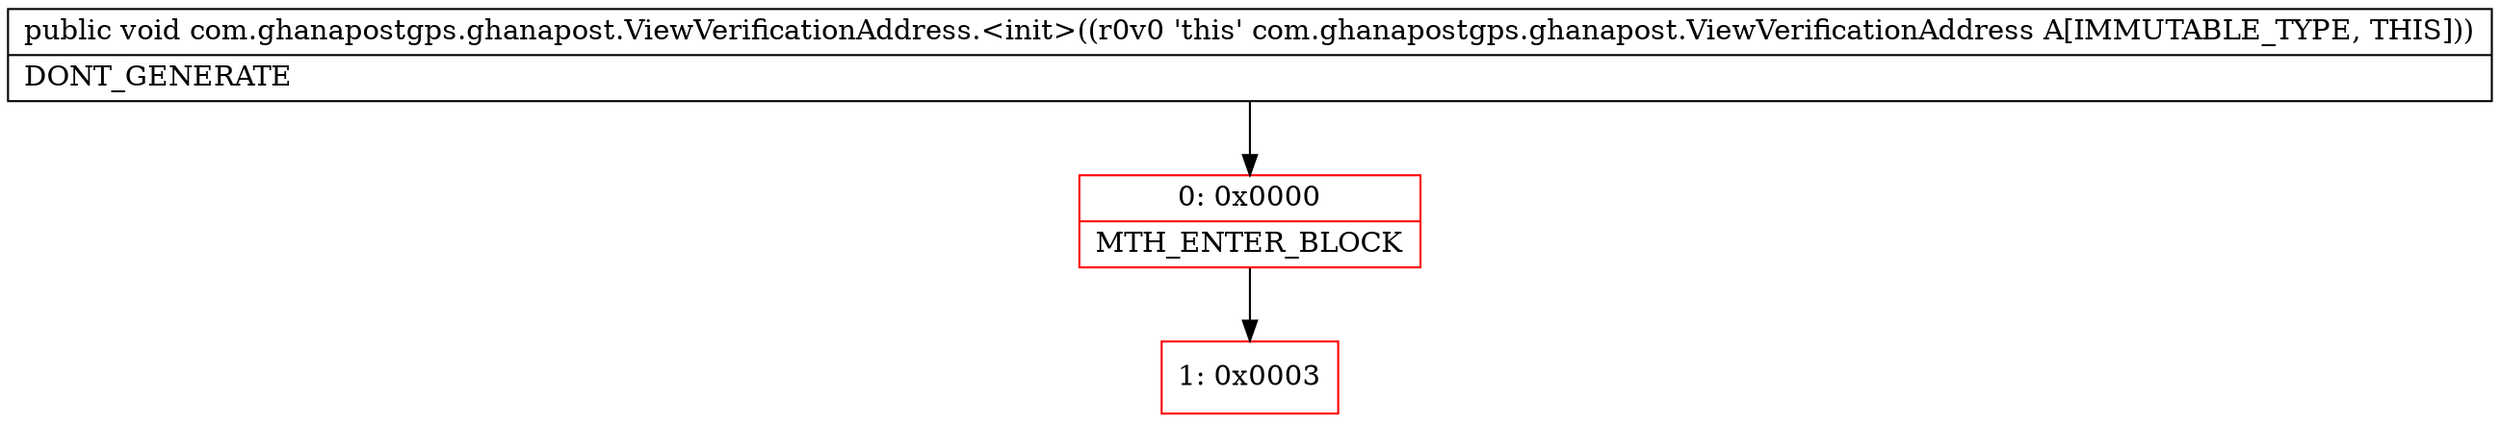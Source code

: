 digraph "CFG forcom.ghanapostgps.ghanapost.ViewVerificationAddress.\<init\>()V" {
subgraph cluster_Region_889766363 {
label = "R(0)";
node [shape=record,color=blue];
}
Node_0 [shape=record,color=red,label="{0\:\ 0x0000|MTH_ENTER_BLOCK\l}"];
Node_1 [shape=record,color=red,label="{1\:\ 0x0003}"];
MethodNode[shape=record,label="{public void com.ghanapostgps.ghanapost.ViewVerificationAddress.\<init\>((r0v0 'this' com.ghanapostgps.ghanapost.ViewVerificationAddress A[IMMUTABLE_TYPE, THIS]))  | DONT_GENERATE\l}"];
MethodNode -> Node_0;
Node_0 -> Node_1;
}

